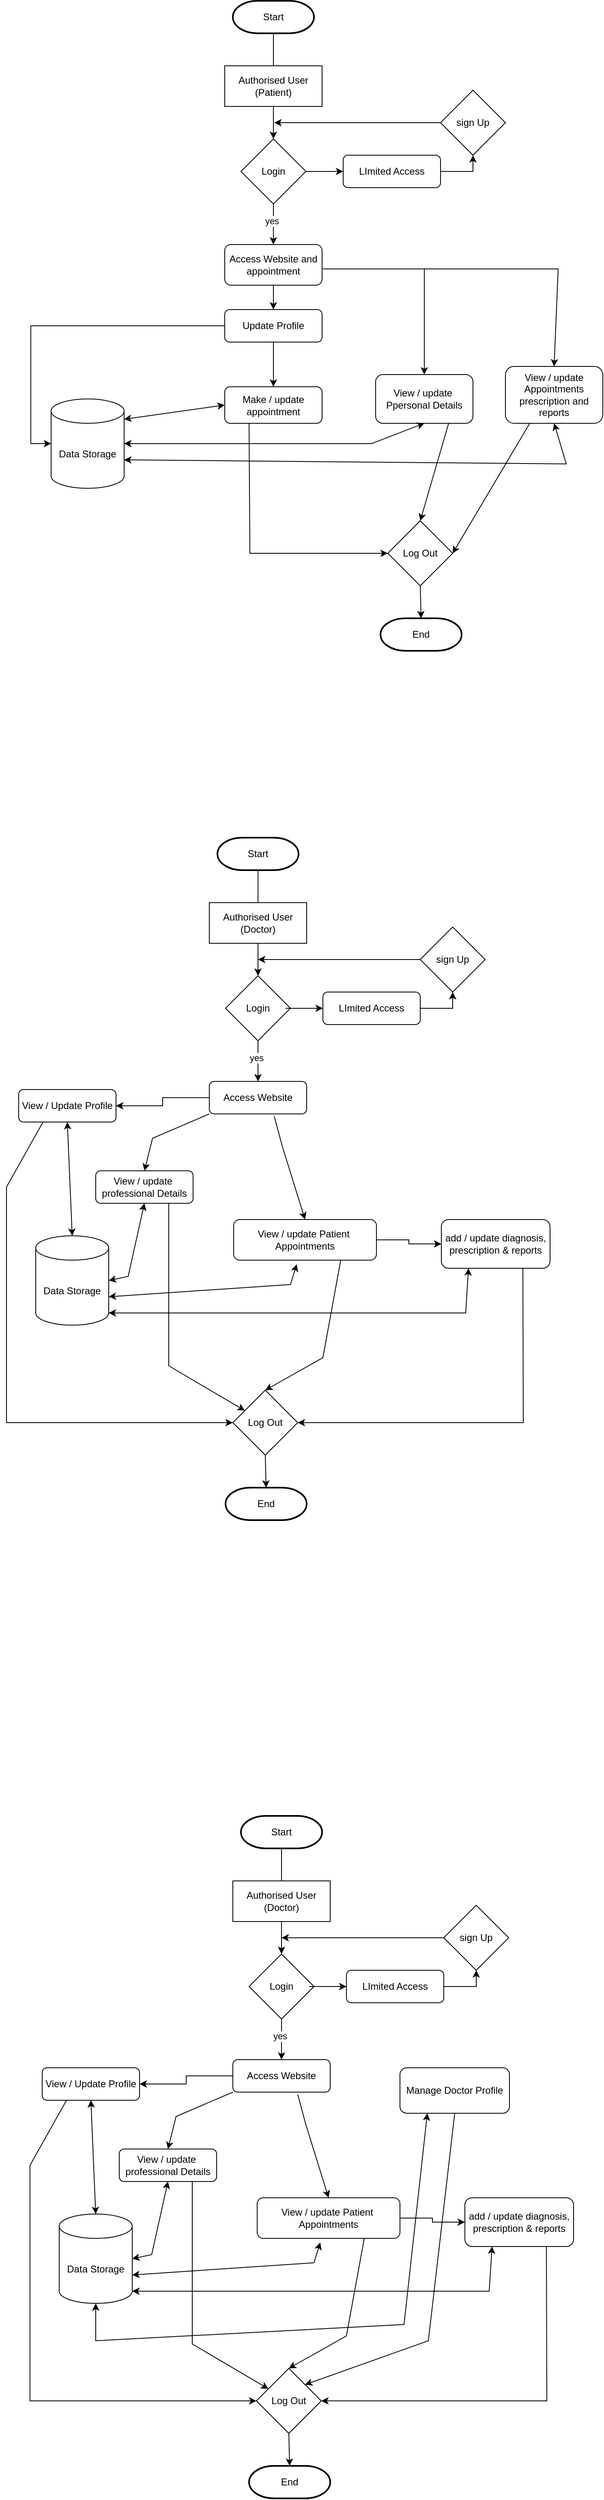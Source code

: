 <mxfile version="23.1.5" type="github">
  <diagram id="C5RBs43oDa-KdzZeNtuy" name="Page-1">
    <mxGraphModel dx="1404" dy="2026" grid="1" gridSize="10" guides="1" tooltips="1" connect="1" arrows="1" fold="1" page="1" pageScale="1" pageWidth="827" pageHeight="1169" math="0" shadow="0">
      <root>
        <mxCell id="WIyWlLk6GJQsqaUBKTNV-0" />
        <mxCell id="WIyWlLk6GJQsqaUBKTNV-1" parent="WIyWlLk6GJQsqaUBKTNV-0" />
        <mxCell id="ApN2YI6DK6Mzw7adcPMo-0" value="Start" style="strokeWidth=2;html=1;shape=mxgraph.flowchart.terminator;whiteSpace=wrap;" vertex="1" parent="WIyWlLk6GJQsqaUBKTNV-1">
          <mxGeometry x="329" y="-900" width="100" height="40" as="geometry" />
        </mxCell>
        <mxCell id="ApN2YI6DK6Mzw7adcPMo-1" value="" style="endArrow=classic;html=1;rounded=0;exitX=0.5;exitY=1;exitDx=0;exitDy=0;exitPerimeter=0;" edge="1" parent="WIyWlLk6GJQsqaUBKTNV-1" source="ApN2YI6DK6Mzw7adcPMo-0">
          <mxGeometry width="50" height="50" relative="1" as="geometry">
            <mxPoint x="395" y="-640" as="sourcePoint" />
            <mxPoint x="379" y="-800" as="targetPoint" />
          </mxGeometry>
        </mxCell>
        <mxCell id="ApN2YI6DK6Mzw7adcPMo-2" value="Authorised User&lt;br&gt;(Patient)" style="rounded=0;whiteSpace=wrap;html=1;" vertex="1" parent="WIyWlLk6GJQsqaUBKTNV-1">
          <mxGeometry x="319" y="-820" width="120" height="50" as="geometry" />
        </mxCell>
        <mxCell id="ApN2YI6DK6Mzw7adcPMo-9" value="" style="edgeStyle=orthogonalEdgeStyle;rounded=0;orthogonalLoop=1;jettySize=auto;html=1;" edge="1" parent="WIyWlLk6GJQsqaUBKTNV-1" source="ApN2YI6DK6Mzw7adcPMo-3">
          <mxGeometry relative="1" as="geometry">
            <mxPoint x="379" y="-600" as="targetPoint" />
          </mxGeometry>
        </mxCell>
        <mxCell id="ApN2YI6DK6Mzw7adcPMo-31" value="yes" style="edgeLabel;html=1;align=center;verticalAlign=middle;resizable=0;points=[];" vertex="1" connectable="0" parent="ApN2YI6DK6Mzw7adcPMo-9">
          <mxGeometry x="-0.168" y="-2" relative="1" as="geometry">
            <mxPoint as="offset" />
          </mxGeometry>
        </mxCell>
        <mxCell id="ApN2YI6DK6Mzw7adcPMo-3" value="Login" style="rhombus;whiteSpace=wrap;html=1;" vertex="1" parent="WIyWlLk6GJQsqaUBKTNV-1">
          <mxGeometry x="339" y="-730" width="80" height="80" as="geometry" />
        </mxCell>
        <mxCell id="ApN2YI6DK6Mzw7adcPMo-4" value="" style="endArrow=classic;html=1;rounded=0;exitX=0.5;exitY=1;exitDx=0;exitDy=0;entryX=0.5;entryY=0;entryDx=0;entryDy=0;" edge="1" parent="WIyWlLk6GJQsqaUBKTNV-1" source="ApN2YI6DK6Mzw7adcPMo-2" target="ApN2YI6DK6Mzw7adcPMo-3">
          <mxGeometry width="50" height="50" relative="1" as="geometry">
            <mxPoint x="395" y="-640" as="sourcePoint" />
            <mxPoint x="445" y="-690" as="targetPoint" />
          </mxGeometry>
        </mxCell>
        <mxCell id="ApN2YI6DK6Mzw7adcPMo-12" value="" style="edgeStyle=orthogonalEdgeStyle;rounded=0;orthogonalLoop=1;jettySize=auto;html=1;" edge="1" parent="WIyWlLk6GJQsqaUBKTNV-1" source="ApN2YI6DK6Mzw7adcPMo-10" target="ApN2YI6DK6Mzw7adcPMo-11">
          <mxGeometry relative="1" as="geometry" />
        </mxCell>
        <mxCell id="ApN2YI6DK6Mzw7adcPMo-10" value="Access Website and appointment" style="rounded=1;whiteSpace=wrap;html=1;" vertex="1" parent="WIyWlLk6GJQsqaUBKTNV-1">
          <mxGeometry x="319" y="-600" width="120" height="50" as="geometry" />
        </mxCell>
        <mxCell id="ApN2YI6DK6Mzw7adcPMo-14" value="" style="edgeStyle=orthogonalEdgeStyle;rounded=0;orthogonalLoop=1;jettySize=auto;html=1;" edge="1" parent="WIyWlLk6GJQsqaUBKTNV-1" source="ApN2YI6DK6Mzw7adcPMo-11" target="ApN2YI6DK6Mzw7adcPMo-13">
          <mxGeometry relative="1" as="geometry" />
        </mxCell>
        <mxCell id="ApN2YI6DK6Mzw7adcPMo-19" value="" style="edgeStyle=orthogonalEdgeStyle;rounded=0;orthogonalLoop=1;jettySize=auto;html=1;" edge="1" parent="WIyWlLk6GJQsqaUBKTNV-1" source="ApN2YI6DK6Mzw7adcPMo-11" target="ApN2YI6DK6Mzw7adcPMo-17">
          <mxGeometry relative="1" as="geometry">
            <mxPoint x="15" y="-500" as="targetPoint" />
            <Array as="points">
              <mxPoint x="80" y="-500" />
            </Array>
          </mxGeometry>
        </mxCell>
        <mxCell id="ApN2YI6DK6Mzw7adcPMo-11" value="Update Profile" style="whiteSpace=wrap;html=1;rounded=1;" vertex="1" parent="WIyWlLk6GJQsqaUBKTNV-1">
          <mxGeometry x="319" y="-520" width="120" height="40" as="geometry" />
        </mxCell>
        <mxCell id="ApN2YI6DK6Mzw7adcPMo-13" value="Make / update appointment" style="whiteSpace=wrap;html=1;rounded=1;" vertex="1" parent="WIyWlLk6GJQsqaUBKTNV-1">
          <mxGeometry x="319" y="-425" width="120" height="45" as="geometry" />
        </mxCell>
        <mxCell id="ApN2YI6DK6Mzw7adcPMo-17" value="Data Storage" style="shape=cylinder3;whiteSpace=wrap;html=1;boundedLbl=1;backgroundOutline=1;size=15;" vertex="1" parent="WIyWlLk6GJQsqaUBKTNV-1">
          <mxGeometry x="105" y="-410" width="90" height="110" as="geometry" />
        </mxCell>
        <mxCell id="ApN2YI6DK6Mzw7adcPMo-24" value="" style="endArrow=classic;html=1;rounded=0;entryX=0.5;entryY=0;entryDx=0;entryDy=0;" edge="1" parent="WIyWlLk6GJQsqaUBKTNV-1" target="ApN2YI6DK6Mzw7adcPMo-25">
          <mxGeometry width="50" height="50" relative="1" as="geometry">
            <mxPoint x="440" y="-570" as="sourcePoint" />
            <mxPoint x="565" y="-430" as="targetPoint" />
            <Array as="points">
              <mxPoint x="565" y="-570" />
            </Array>
          </mxGeometry>
        </mxCell>
        <mxCell id="ApN2YI6DK6Mzw7adcPMo-25" value="View / update&amp;nbsp; Ppersonal Details" style="whiteSpace=wrap;html=1;rounded=1;" vertex="1" parent="WIyWlLk6GJQsqaUBKTNV-1">
          <mxGeometry x="505" y="-440" width="120" height="60" as="geometry" />
        </mxCell>
        <mxCell id="ApN2YI6DK6Mzw7adcPMo-28" value="" style="endArrow=classic;html=1;rounded=0;entryX=0.5;entryY=0;entryDx=0;entryDy=0;" edge="1" parent="WIyWlLk6GJQsqaUBKTNV-1" target="ApN2YI6DK6Mzw7adcPMo-30">
          <mxGeometry width="50" height="50" relative="1" as="geometry">
            <mxPoint x="565" y="-570" as="sourcePoint" />
            <mxPoint x="725" y="-420" as="targetPoint" />
            <Array as="points">
              <mxPoint x="730" y="-570" />
            </Array>
          </mxGeometry>
        </mxCell>
        <mxCell id="ApN2YI6DK6Mzw7adcPMo-30" value="View / update Appointments&lt;br&gt;prescription and reports" style="whiteSpace=wrap;html=1;rounded=1;" vertex="1" parent="WIyWlLk6GJQsqaUBKTNV-1">
          <mxGeometry x="665" y="-450" width="120" height="70" as="geometry" />
        </mxCell>
        <mxCell id="ApN2YI6DK6Mzw7adcPMo-34" value="sign Up" style="rhombus;whiteSpace=wrap;html=1;" vertex="1" parent="WIyWlLk6GJQsqaUBKTNV-1">
          <mxGeometry x="585" y="-790" width="80" height="80" as="geometry" />
        </mxCell>
        <mxCell id="ApN2YI6DK6Mzw7adcPMo-61" value="Start" style="strokeWidth=2;html=1;shape=mxgraph.flowchart.terminator;whiteSpace=wrap;" vertex="1" parent="WIyWlLk6GJQsqaUBKTNV-1">
          <mxGeometry x="310" y="130" width="100" height="40" as="geometry" />
        </mxCell>
        <mxCell id="ApN2YI6DK6Mzw7adcPMo-62" value="" style="endArrow=classic;html=1;rounded=0;exitX=0.5;exitY=1;exitDx=0;exitDy=0;exitPerimeter=0;" edge="1" parent="WIyWlLk6GJQsqaUBKTNV-1" source="ApN2YI6DK6Mzw7adcPMo-61">
          <mxGeometry width="50" height="50" relative="1" as="geometry">
            <mxPoint x="376" y="390" as="sourcePoint" />
            <mxPoint x="360" y="230" as="targetPoint" />
          </mxGeometry>
        </mxCell>
        <mxCell id="ApN2YI6DK6Mzw7adcPMo-63" value="Authorised User&lt;br&gt;(Doctor)" style="rounded=0;whiteSpace=wrap;html=1;" vertex="1" parent="WIyWlLk6GJQsqaUBKTNV-1">
          <mxGeometry x="300" y="210" width="120" height="50" as="geometry" />
        </mxCell>
        <mxCell id="ApN2YI6DK6Mzw7adcPMo-64" value="" style="edgeStyle=orthogonalEdgeStyle;rounded=0;orthogonalLoop=1;jettySize=auto;html=1;" edge="1" parent="WIyWlLk6GJQsqaUBKTNV-1" source="ApN2YI6DK6Mzw7adcPMo-67">
          <mxGeometry relative="1" as="geometry">
            <mxPoint x="360" y="430" as="targetPoint" />
          </mxGeometry>
        </mxCell>
        <mxCell id="ApN2YI6DK6Mzw7adcPMo-65" value="yes" style="edgeLabel;html=1;align=center;verticalAlign=middle;resizable=0;points=[];" vertex="1" connectable="0" parent="ApN2YI6DK6Mzw7adcPMo-64">
          <mxGeometry x="-0.168" y="-2" relative="1" as="geometry">
            <mxPoint as="offset" />
          </mxGeometry>
        </mxCell>
        <mxCell id="ApN2YI6DK6Mzw7adcPMo-67" value="Login" style="rhombus;whiteSpace=wrap;html=1;" vertex="1" parent="WIyWlLk6GJQsqaUBKTNV-1">
          <mxGeometry x="320" y="300" width="80" height="80" as="geometry" />
        </mxCell>
        <mxCell id="ApN2YI6DK6Mzw7adcPMo-68" value="" style="endArrow=classic;html=1;rounded=0;exitX=0.5;exitY=1;exitDx=0;exitDy=0;entryX=0.5;entryY=0;entryDx=0;entryDy=0;" edge="1" parent="WIyWlLk6GJQsqaUBKTNV-1" source="ApN2YI6DK6Mzw7adcPMo-63" target="ApN2YI6DK6Mzw7adcPMo-67">
          <mxGeometry width="50" height="50" relative="1" as="geometry">
            <mxPoint x="376" y="390" as="sourcePoint" />
            <mxPoint x="426" y="340" as="targetPoint" />
          </mxGeometry>
        </mxCell>
        <mxCell id="ApN2YI6DK6Mzw7adcPMo-71" value="" style="edgeStyle=orthogonalEdgeStyle;rounded=0;orthogonalLoop=1;jettySize=auto;html=1;" edge="1" parent="WIyWlLk6GJQsqaUBKTNV-1" source="ApN2YI6DK6Mzw7adcPMo-72" target="ApN2YI6DK6Mzw7adcPMo-75">
          <mxGeometry relative="1" as="geometry" />
        </mxCell>
        <mxCell id="ApN2YI6DK6Mzw7adcPMo-72" value="Access Website" style="rounded=1;whiteSpace=wrap;html=1;" vertex="1" parent="WIyWlLk6GJQsqaUBKTNV-1">
          <mxGeometry x="300" y="430" width="120" height="40" as="geometry" />
        </mxCell>
        <mxCell id="ApN2YI6DK6Mzw7adcPMo-75" value="View / Update Profile" style="whiteSpace=wrap;html=1;rounded=1;" vertex="1" parent="WIyWlLk6GJQsqaUBKTNV-1">
          <mxGeometry x="65" y="440" width="120" height="40" as="geometry" />
        </mxCell>
        <mxCell id="ApN2YI6DK6Mzw7adcPMo-78" value="Data Storage" style="shape=cylinder3;whiteSpace=wrap;html=1;boundedLbl=1;backgroundOutline=1;size=15;" vertex="1" parent="WIyWlLk6GJQsqaUBKTNV-1">
          <mxGeometry x="86" y="620" width="90" height="110" as="geometry" />
        </mxCell>
        <mxCell id="ApN2YI6DK6Mzw7adcPMo-80" value="" style="endArrow=classic;html=1;rounded=0;entryX=0.5;entryY=0;entryDx=0;entryDy=0;exitX=0;exitY=1;exitDx=0;exitDy=0;" edge="1" parent="WIyWlLk6GJQsqaUBKTNV-1" source="ApN2YI6DK6Mzw7adcPMo-72" target="ApN2YI6DK6Mzw7adcPMo-81">
          <mxGeometry width="50" height="50" relative="1" as="geometry">
            <mxPoint x="426" y="530" as="sourcePoint" />
            <mxPoint x="546" y="600" as="targetPoint" />
            <Array as="points">
              <mxPoint x="230" y="500" />
            </Array>
          </mxGeometry>
        </mxCell>
        <mxCell id="ApN2YI6DK6Mzw7adcPMo-81" value="View / update&amp;nbsp; professional Details" style="whiteSpace=wrap;html=1;rounded=1;" vertex="1" parent="WIyWlLk6GJQsqaUBKTNV-1">
          <mxGeometry x="160" y="540" width="120" height="40" as="geometry" />
        </mxCell>
        <mxCell id="ApN2YI6DK6Mzw7adcPMo-82" value="" style="endArrow=classic;html=1;rounded=0;exitX=0.667;exitY=1.075;exitDx=0;exitDy=0;entryX=0.5;entryY=0;entryDx=0;entryDy=0;exitPerimeter=0;" edge="1" parent="WIyWlLk6GJQsqaUBKTNV-1" source="ApN2YI6DK6Mzw7adcPMo-72" target="ApN2YI6DK6Mzw7adcPMo-84">
          <mxGeometry width="50" height="50" relative="1" as="geometry">
            <mxPoint x="546" y="450" as="sourcePoint" />
            <mxPoint x="560" y="600" as="targetPoint" />
            <Array as="points">
              <mxPoint x="390" y="510" />
            </Array>
          </mxGeometry>
        </mxCell>
        <mxCell id="ApN2YI6DK6Mzw7adcPMo-88" value="" style="edgeStyle=orthogonalEdgeStyle;rounded=0;orthogonalLoop=1;jettySize=auto;html=1;" edge="1" parent="WIyWlLk6GJQsqaUBKTNV-1" source="ApN2YI6DK6Mzw7adcPMo-84" target="ApN2YI6DK6Mzw7adcPMo-87">
          <mxGeometry relative="1" as="geometry" />
        </mxCell>
        <mxCell id="ApN2YI6DK6Mzw7adcPMo-84" value="View / update Patient&amp;nbsp; Appointments" style="whiteSpace=wrap;html=1;rounded=1;" vertex="1" parent="WIyWlLk6GJQsqaUBKTNV-1">
          <mxGeometry x="330" y="600" width="176" height="50" as="geometry" />
        </mxCell>
        <mxCell id="ApN2YI6DK6Mzw7adcPMo-87" value="add / update diagnosis, prescription &amp;amp; reports" style="whiteSpace=wrap;html=1;rounded=1;" vertex="1" parent="WIyWlLk6GJQsqaUBKTNV-1">
          <mxGeometry x="586" y="600" width="134" height="60" as="geometry" />
        </mxCell>
        <mxCell id="ApN2YI6DK6Mzw7adcPMo-91" value="LImited Access" style="rounded=1;whiteSpace=wrap;html=1;" vertex="1" parent="WIyWlLk6GJQsqaUBKTNV-1">
          <mxGeometry x="465" y="-710" width="120" height="40" as="geometry" />
        </mxCell>
        <mxCell id="ApN2YI6DK6Mzw7adcPMo-92" value="" style="endArrow=classic;html=1;rounded=0;entryX=0;entryY=0.5;entryDx=0;entryDy=0;exitX=1;exitY=0.5;exitDx=0;exitDy=0;" edge="1" parent="WIyWlLk6GJQsqaUBKTNV-1" source="ApN2YI6DK6Mzw7adcPMo-3" target="ApN2YI6DK6Mzw7adcPMo-91">
          <mxGeometry width="50" height="50" relative="1" as="geometry">
            <mxPoint x="350" y="-580" as="sourcePoint" />
            <mxPoint x="400" y="-630" as="targetPoint" />
          </mxGeometry>
        </mxCell>
        <mxCell id="ApN2YI6DK6Mzw7adcPMo-93" value="" style="endArrow=classic;html=1;rounded=0;entryX=0.5;entryY=1;entryDx=0;entryDy=0;exitX=1;exitY=0.5;exitDx=0;exitDy=0;" edge="1" parent="WIyWlLk6GJQsqaUBKTNV-1" source="ApN2YI6DK6Mzw7adcPMo-91" target="ApN2YI6DK6Mzw7adcPMo-34">
          <mxGeometry width="50" height="50" relative="1" as="geometry">
            <mxPoint x="350" y="-580" as="sourcePoint" />
            <mxPoint x="400" y="-630" as="targetPoint" />
            <Array as="points">
              <mxPoint x="625" y="-690" />
            </Array>
          </mxGeometry>
        </mxCell>
        <mxCell id="ApN2YI6DK6Mzw7adcPMo-94" value="" style="endArrow=classic;html=1;rounded=0;exitX=0;exitY=0.5;exitDx=0;exitDy=0;" edge="1" parent="WIyWlLk6GJQsqaUBKTNV-1" source="ApN2YI6DK6Mzw7adcPMo-34">
          <mxGeometry width="50" height="50" relative="1" as="geometry">
            <mxPoint x="350" y="-580" as="sourcePoint" />
            <mxPoint x="380" y="-750" as="targetPoint" />
            <Array as="points">
              <mxPoint x="490" y="-750" />
            </Array>
          </mxGeometry>
        </mxCell>
        <mxCell id="ApN2YI6DK6Mzw7adcPMo-95" value="sign Up" style="rhombus;whiteSpace=wrap;html=1;" vertex="1" parent="WIyWlLk6GJQsqaUBKTNV-1">
          <mxGeometry x="560" y="240" width="80" height="80" as="geometry" />
        </mxCell>
        <mxCell id="ApN2YI6DK6Mzw7adcPMo-96" value="LImited Access" style="rounded=1;whiteSpace=wrap;html=1;" vertex="1" parent="WIyWlLk6GJQsqaUBKTNV-1">
          <mxGeometry x="440" y="320" width="120" height="40" as="geometry" />
        </mxCell>
        <mxCell id="ApN2YI6DK6Mzw7adcPMo-97" value="" style="endArrow=classic;html=1;rounded=0;entryX=0.5;entryY=1;entryDx=0;entryDy=0;exitX=1;exitY=0.5;exitDx=0;exitDy=0;" edge="1" source="ApN2YI6DK6Mzw7adcPMo-96" target="ApN2YI6DK6Mzw7adcPMo-95" parent="WIyWlLk6GJQsqaUBKTNV-1">
          <mxGeometry width="50" height="50" relative="1" as="geometry">
            <mxPoint x="325" y="450" as="sourcePoint" />
            <mxPoint x="375" y="400" as="targetPoint" />
            <Array as="points">
              <mxPoint x="600" y="340" />
            </Array>
          </mxGeometry>
        </mxCell>
        <mxCell id="ApN2YI6DK6Mzw7adcPMo-98" value="" style="endArrow=classic;html=1;rounded=0;exitX=0;exitY=0.5;exitDx=0;exitDy=0;" edge="1" parent="WIyWlLk6GJQsqaUBKTNV-1">
          <mxGeometry width="50" height="50" relative="1" as="geometry">
            <mxPoint x="560" y="280" as="sourcePoint" />
            <mxPoint x="360" y="280" as="targetPoint" />
            <Array as="points">
              <mxPoint x="465" y="280" />
            </Array>
          </mxGeometry>
        </mxCell>
        <mxCell id="ApN2YI6DK6Mzw7adcPMo-99" value="" style="endArrow=classic;html=1;rounded=0;entryX=0;entryY=0.5;entryDx=0;entryDy=0;exitX=1;exitY=0.5;exitDx=0;exitDy=0;" edge="1" parent="WIyWlLk6GJQsqaUBKTNV-1">
          <mxGeometry width="50" height="50" relative="1" as="geometry">
            <mxPoint x="394" y="340" as="sourcePoint" />
            <mxPoint x="440" y="340" as="targetPoint" />
          </mxGeometry>
        </mxCell>
        <mxCell id="ApN2YI6DK6Mzw7adcPMo-129" value="" style="endArrow=classic;startArrow=classic;html=1;rounded=0;exitX=1;exitY=0.5;exitDx=0;exitDy=0;exitPerimeter=0;entryX=0.5;entryY=1;entryDx=0;entryDy=0;" edge="1" parent="WIyWlLk6GJQsqaUBKTNV-1" source="ApN2YI6DK6Mzw7adcPMo-17" target="ApN2YI6DK6Mzw7adcPMo-25">
          <mxGeometry width="50" height="50" relative="1" as="geometry">
            <mxPoint x="370" y="-360" as="sourcePoint" />
            <mxPoint x="650" y="-355" as="targetPoint" />
            <Array as="points">
              <mxPoint x="500" y="-355" />
            </Array>
          </mxGeometry>
        </mxCell>
        <mxCell id="ApN2YI6DK6Mzw7adcPMo-130" value="Log Out" style="rhombus;whiteSpace=wrap;html=1;" vertex="1" parent="WIyWlLk6GJQsqaUBKTNV-1">
          <mxGeometry x="520" y="-260" width="80" height="80" as="geometry" />
        </mxCell>
        <mxCell id="ApN2YI6DK6Mzw7adcPMo-131" value="" style="endArrow=classic;startArrow=classic;html=1;rounded=0;entryX=0;entryY=0.5;entryDx=0;entryDy=0;" edge="1" parent="WIyWlLk6GJQsqaUBKTNV-1" target="ApN2YI6DK6Mzw7adcPMo-13">
          <mxGeometry width="50" height="50" relative="1" as="geometry">
            <mxPoint x="195" y="-385" as="sourcePoint" />
            <mxPoint x="245" y="-435" as="targetPoint" />
          </mxGeometry>
        </mxCell>
        <mxCell id="ApN2YI6DK6Mzw7adcPMo-132" value="" style="endArrow=classic;startArrow=classic;html=1;rounded=0;exitX=1;exitY=0;exitDx=0;exitDy=75;exitPerimeter=0;entryX=0.5;entryY=1;entryDx=0;entryDy=0;" edge="1" parent="WIyWlLk6GJQsqaUBKTNV-1" source="ApN2YI6DK6Mzw7adcPMo-17" target="ApN2YI6DK6Mzw7adcPMo-30">
          <mxGeometry width="50" height="50" relative="1" as="geometry">
            <mxPoint x="370" y="-220" as="sourcePoint" />
            <mxPoint x="780" y="-330" as="targetPoint" />
            <Array as="points">
              <mxPoint x="740" y="-330" />
            </Array>
          </mxGeometry>
        </mxCell>
        <mxCell id="ApN2YI6DK6Mzw7adcPMo-133" value="" style="endArrow=classic;html=1;rounded=0;entryX=0;entryY=0.5;entryDx=0;entryDy=0;exitX=0.25;exitY=1;exitDx=0;exitDy=0;" edge="1" parent="WIyWlLk6GJQsqaUBKTNV-1" source="ApN2YI6DK6Mzw7adcPMo-13" target="ApN2YI6DK6Mzw7adcPMo-130">
          <mxGeometry width="50" height="50" relative="1" as="geometry">
            <mxPoint x="370" y="-220" as="sourcePoint" />
            <mxPoint x="510" y="-240" as="targetPoint" />
            <Array as="points">
              <mxPoint x="350" y="-220" />
            </Array>
          </mxGeometry>
        </mxCell>
        <mxCell id="ApN2YI6DK6Mzw7adcPMo-134" value="" style="endArrow=classic;html=1;rounded=0;entryX=0.5;entryY=0;entryDx=0;entryDy=0;exitX=0.75;exitY=1;exitDx=0;exitDy=0;" edge="1" parent="WIyWlLk6GJQsqaUBKTNV-1" source="ApN2YI6DK6Mzw7adcPMo-25" target="ApN2YI6DK6Mzw7adcPMo-130">
          <mxGeometry width="50" height="50" relative="1" as="geometry">
            <mxPoint x="370" y="-220" as="sourcePoint" />
            <mxPoint x="420" y="-270" as="targetPoint" />
          </mxGeometry>
        </mxCell>
        <mxCell id="ApN2YI6DK6Mzw7adcPMo-135" value="" style="endArrow=classic;html=1;rounded=0;entryX=1;entryY=0.5;entryDx=0;entryDy=0;exitX=0.25;exitY=1;exitDx=0;exitDy=0;" edge="1" parent="WIyWlLk6GJQsqaUBKTNV-1" source="ApN2YI6DK6Mzw7adcPMo-30" target="ApN2YI6DK6Mzw7adcPMo-130">
          <mxGeometry width="50" height="50" relative="1" as="geometry">
            <mxPoint x="380" y="-220" as="sourcePoint" />
            <mxPoint x="430" y="-270" as="targetPoint" />
          </mxGeometry>
        </mxCell>
        <mxCell id="ApN2YI6DK6Mzw7adcPMo-136" value="End" style="strokeWidth=2;html=1;shape=mxgraph.flowchart.terminator;whiteSpace=wrap;" vertex="1" parent="WIyWlLk6GJQsqaUBKTNV-1">
          <mxGeometry x="511" y="-140" width="100" height="40" as="geometry" />
        </mxCell>
        <mxCell id="ApN2YI6DK6Mzw7adcPMo-137" value="" style="endArrow=classic;html=1;rounded=0;entryX=0.5;entryY=0;entryDx=0;entryDy=0;entryPerimeter=0;exitX=0.5;exitY=1;exitDx=0;exitDy=0;" edge="1" parent="WIyWlLk6GJQsqaUBKTNV-1" source="ApN2YI6DK6Mzw7adcPMo-130" target="ApN2YI6DK6Mzw7adcPMo-136">
          <mxGeometry width="50" height="50" relative="1" as="geometry">
            <mxPoint x="380" y="-290" as="sourcePoint" />
            <mxPoint x="430" y="-340" as="targetPoint" />
          </mxGeometry>
        </mxCell>
        <mxCell id="ApN2YI6DK6Mzw7adcPMo-138" value="Log Out" style="rhombus;whiteSpace=wrap;html=1;" vertex="1" parent="WIyWlLk6GJQsqaUBKTNV-1">
          <mxGeometry x="329" y="810" width="80" height="80" as="geometry" />
        </mxCell>
        <mxCell id="ApN2YI6DK6Mzw7adcPMo-139" value="End" style="strokeWidth=2;html=1;shape=mxgraph.flowchart.terminator;whiteSpace=wrap;" vertex="1" parent="WIyWlLk6GJQsqaUBKTNV-1">
          <mxGeometry x="320" y="930" width="100" height="40" as="geometry" />
        </mxCell>
        <mxCell id="ApN2YI6DK6Mzw7adcPMo-140" value="" style="endArrow=classic;html=1;rounded=0;entryX=0.5;entryY=0;entryDx=0;entryDy=0;entryPerimeter=0;exitX=0.5;exitY=1;exitDx=0;exitDy=0;" edge="1" source="ApN2YI6DK6Mzw7adcPMo-138" target="ApN2YI6DK6Mzw7adcPMo-139" parent="WIyWlLk6GJQsqaUBKTNV-1">
          <mxGeometry width="50" height="50" relative="1" as="geometry">
            <mxPoint x="189" y="780" as="sourcePoint" />
            <mxPoint x="239" y="730" as="targetPoint" />
          </mxGeometry>
        </mxCell>
        <mxCell id="ApN2YI6DK6Mzw7adcPMo-141" value="" style="endArrow=classic;startArrow=classic;html=1;rounded=0;exitX=1;exitY=0.5;exitDx=0;exitDy=0;exitPerimeter=0;entryX=0.5;entryY=1;entryDx=0;entryDy=0;" edge="1" parent="WIyWlLk6GJQsqaUBKTNV-1" source="ApN2YI6DK6Mzw7adcPMo-78" target="ApN2YI6DK6Mzw7adcPMo-81">
          <mxGeometry width="50" height="50" relative="1" as="geometry">
            <mxPoint x="370" y="540" as="sourcePoint" />
            <mxPoint x="190" y="590" as="targetPoint" />
            <Array as="points">
              <mxPoint x="200" y="670" />
            </Array>
          </mxGeometry>
        </mxCell>
        <mxCell id="ApN2YI6DK6Mzw7adcPMo-142" value="" style="endArrow=classic;startArrow=classic;html=1;rounded=0;exitX=1;exitY=0;exitDx=0;exitDy=75;exitPerimeter=0;entryX=0.442;entryY=1.1;entryDx=0;entryDy=0;entryPerimeter=0;" edge="1" parent="WIyWlLk6GJQsqaUBKTNV-1" source="ApN2YI6DK6Mzw7adcPMo-78" target="ApN2YI6DK6Mzw7adcPMo-84">
          <mxGeometry width="50" height="50" relative="1" as="geometry">
            <mxPoint x="370" y="750" as="sourcePoint" />
            <mxPoint x="530" y="690" as="targetPoint" />
            <Array as="points">
              <mxPoint x="400" y="680" />
            </Array>
          </mxGeometry>
        </mxCell>
        <mxCell id="ApN2YI6DK6Mzw7adcPMo-143" value="" style="endArrow=classic;startArrow=classic;html=1;rounded=0;exitX=1;exitY=1;exitDx=0;exitDy=-15;exitPerimeter=0;entryX=0.25;entryY=1;entryDx=0;entryDy=0;" edge="1" parent="WIyWlLk6GJQsqaUBKTNV-1" source="ApN2YI6DK6Mzw7adcPMo-78" target="ApN2YI6DK6Mzw7adcPMo-87">
          <mxGeometry width="50" height="50" relative="1" as="geometry">
            <mxPoint x="370" y="750" as="sourcePoint" />
            <mxPoint x="730" y="720" as="targetPoint" />
            <Array as="points">
              <mxPoint x="616" y="715" />
            </Array>
          </mxGeometry>
        </mxCell>
        <mxCell id="ApN2YI6DK6Mzw7adcPMo-144" value="" style="endArrow=classic;startArrow=classic;html=1;rounded=0;entryX=0.5;entryY=1;entryDx=0;entryDy=0;exitX=0.5;exitY=0;exitDx=0;exitDy=0;exitPerimeter=0;" edge="1" parent="WIyWlLk6GJQsqaUBKTNV-1" source="ApN2YI6DK6Mzw7adcPMo-78" target="ApN2YI6DK6Mzw7adcPMo-75">
          <mxGeometry width="50" height="50" relative="1" as="geometry">
            <mxPoint x="250" y="710" as="sourcePoint" />
            <mxPoint x="300" y="660" as="targetPoint" />
          </mxGeometry>
        </mxCell>
        <mxCell id="ApN2YI6DK6Mzw7adcPMo-145" value="" style="endArrow=classic;html=1;rounded=0;exitX=0.25;exitY=1;exitDx=0;exitDy=0;entryX=0;entryY=0.5;entryDx=0;entryDy=0;" edge="1" parent="WIyWlLk6GJQsqaUBKTNV-1" source="ApN2YI6DK6Mzw7adcPMo-75" target="ApN2YI6DK6Mzw7adcPMo-138">
          <mxGeometry width="50" height="50" relative="1" as="geometry">
            <mxPoint x="250" y="700" as="sourcePoint" />
            <mxPoint x="300" y="650" as="targetPoint" />
            <Array as="points">
              <mxPoint x="50" y="560" />
              <mxPoint x="50" y="850" />
            </Array>
          </mxGeometry>
        </mxCell>
        <mxCell id="ApN2YI6DK6Mzw7adcPMo-146" value="" style="endArrow=classic;html=1;rounded=0;exitX=0.75;exitY=1;exitDx=0;exitDy=0;" edge="1" parent="WIyWlLk6GJQsqaUBKTNV-1" source="ApN2YI6DK6Mzw7adcPMo-81" target="ApN2YI6DK6Mzw7adcPMo-138">
          <mxGeometry width="50" height="50" relative="1" as="geometry">
            <mxPoint x="250" y="710" as="sourcePoint" />
            <mxPoint x="300" y="660" as="targetPoint" />
            <Array as="points">
              <mxPoint x="250" y="780" />
            </Array>
          </mxGeometry>
        </mxCell>
        <mxCell id="ApN2YI6DK6Mzw7adcPMo-147" value="" style="endArrow=classic;html=1;rounded=0;entryX=0.5;entryY=0;entryDx=0;entryDy=0;exitX=0.75;exitY=1;exitDx=0;exitDy=0;" edge="1" parent="WIyWlLk6GJQsqaUBKTNV-1" source="ApN2YI6DK6Mzw7adcPMo-84" target="ApN2YI6DK6Mzw7adcPMo-138">
          <mxGeometry width="50" height="50" relative="1" as="geometry">
            <mxPoint x="250" y="710" as="sourcePoint" />
            <mxPoint x="300" y="660" as="targetPoint" />
            <Array as="points">
              <mxPoint x="440" y="770" />
            </Array>
          </mxGeometry>
        </mxCell>
        <mxCell id="ApN2YI6DK6Mzw7adcPMo-148" value="" style="endArrow=classic;html=1;rounded=0;entryX=1;entryY=0.5;entryDx=0;entryDy=0;exitX=0.75;exitY=1;exitDx=0;exitDy=0;" edge="1" parent="WIyWlLk6GJQsqaUBKTNV-1" source="ApN2YI6DK6Mzw7adcPMo-87" target="ApN2YI6DK6Mzw7adcPMo-138">
          <mxGeometry width="50" height="50" relative="1" as="geometry">
            <mxPoint x="250" y="710" as="sourcePoint" />
            <mxPoint x="300" y="660" as="targetPoint" />
            <Array as="points">
              <mxPoint x="687" y="850" />
            </Array>
          </mxGeometry>
        </mxCell>
        <mxCell id="ApN2YI6DK6Mzw7adcPMo-149" value="Start" style="strokeWidth=2;html=1;shape=mxgraph.flowchart.terminator;whiteSpace=wrap;" vertex="1" parent="WIyWlLk6GJQsqaUBKTNV-1">
          <mxGeometry x="339" y="1334" width="100" height="40" as="geometry" />
        </mxCell>
        <mxCell id="ApN2YI6DK6Mzw7adcPMo-150" value="" style="endArrow=classic;html=1;rounded=0;exitX=0.5;exitY=1;exitDx=0;exitDy=0;exitPerimeter=0;" edge="1" source="ApN2YI6DK6Mzw7adcPMo-149" parent="WIyWlLk6GJQsqaUBKTNV-1">
          <mxGeometry width="50" height="50" relative="1" as="geometry">
            <mxPoint x="405" y="1594" as="sourcePoint" />
            <mxPoint x="389" y="1434" as="targetPoint" />
          </mxGeometry>
        </mxCell>
        <mxCell id="ApN2YI6DK6Mzw7adcPMo-151" value="Authorised User&lt;br&gt;(Doctor)" style="rounded=0;whiteSpace=wrap;html=1;" vertex="1" parent="WIyWlLk6GJQsqaUBKTNV-1">
          <mxGeometry x="329" y="1414" width="120" height="50" as="geometry" />
        </mxCell>
        <mxCell id="ApN2YI6DK6Mzw7adcPMo-152" value="" style="edgeStyle=orthogonalEdgeStyle;rounded=0;orthogonalLoop=1;jettySize=auto;html=1;" edge="1" source="ApN2YI6DK6Mzw7adcPMo-154" parent="WIyWlLk6GJQsqaUBKTNV-1">
          <mxGeometry relative="1" as="geometry">
            <mxPoint x="389" y="1634" as="targetPoint" />
          </mxGeometry>
        </mxCell>
        <mxCell id="ApN2YI6DK6Mzw7adcPMo-153" value="yes" style="edgeLabel;html=1;align=center;verticalAlign=middle;resizable=0;points=[];" vertex="1" connectable="0" parent="ApN2YI6DK6Mzw7adcPMo-152">
          <mxGeometry x="-0.168" y="-2" relative="1" as="geometry">
            <mxPoint as="offset" />
          </mxGeometry>
        </mxCell>
        <mxCell id="ApN2YI6DK6Mzw7adcPMo-154" value="Login" style="rhombus;whiteSpace=wrap;html=1;" vertex="1" parent="WIyWlLk6GJQsqaUBKTNV-1">
          <mxGeometry x="349" y="1504" width="80" height="80" as="geometry" />
        </mxCell>
        <mxCell id="ApN2YI6DK6Mzw7adcPMo-155" value="" style="endArrow=classic;html=1;rounded=0;exitX=0.5;exitY=1;exitDx=0;exitDy=0;entryX=0.5;entryY=0;entryDx=0;entryDy=0;" edge="1" source="ApN2YI6DK6Mzw7adcPMo-151" target="ApN2YI6DK6Mzw7adcPMo-154" parent="WIyWlLk6GJQsqaUBKTNV-1">
          <mxGeometry width="50" height="50" relative="1" as="geometry">
            <mxPoint x="405" y="1594" as="sourcePoint" />
            <mxPoint x="455" y="1544" as="targetPoint" />
          </mxGeometry>
        </mxCell>
        <mxCell id="ApN2YI6DK6Mzw7adcPMo-156" value="" style="edgeStyle=orthogonalEdgeStyle;rounded=0;orthogonalLoop=1;jettySize=auto;html=1;" edge="1" source="ApN2YI6DK6Mzw7adcPMo-157" target="ApN2YI6DK6Mzw7adcPMo-158" parent="WIyWlLk6GJQsqaUBKTNV-1">
          <mxGeometry relative="1" as="geometry" />
        </mxCell>
        <mxCell id="ApN2YI6DK6Mzw7adcPMo-157" value="Access Website" style="rounded=1;whiteSpace=wrap;html=1;" vertex="1" parent="WIyWlLk6GJQsqaUBKTNV-1">
          <mxGeometry x="329" y="1634" width="120" height="40" as="geometry" />
        </mxCell>
        <mxCell id="ApN2YI6DK6Mzw7adcPMo-158" value="View / Update Profile" style="whiteSpace=wrap;html=1;rounded=1;" vertex="1" parent="WIyWlLk6GJQsqaUBKTNV-1">
          <mxGeometry x="94" y="1644" width="120" height="40" as="geometry" />
        </mxCell>
        <mxCell id="ApN2YI6DK6Mzw7adcPMo-159" value="Data Storage" style="shape=cylinder3;whiteSpace=wrap;html=1;boundedLbl=1;backgroundOutline=1;size=15;" vertex="1" parent="WIyWlLk6GJQsqaUBKTNV-1">
          <mxGeometry x="115" y="1824" width="90" height="110" as="geometry" />
        </mxCell>
        <mxCell id="ApN2YI6DK6Mzw7adcPMo-160" value="" style="endArrow=classic;html=1;rounded=0;entryX=0.5;entryY=0;entryDx=0;entryDy=0;exitX=0;exitY=1;exitDx=0;exitDy=0;" edge="1" source="ApN2YI6DK6Mzw7adcPMo-157" target="ApN2YI6DK6Mzw7adcPMo-161" parent="WIyWlLk6GJQsqaUBKTNV-1">
          <mxGeometry width="50" height="50" relative="1" as="geometry">
            <mxPoint x="455" y="1734" as="sourcePoint" />
            <mxPoint x="575" y="1804" as="targetPoint" />
            <Array as="points">
              <mxPoint x="259" y="1704" />
            </Array>
          </mxGeometry>
        </mxCell>
        <mxCell id="ApN2YI6DK6Mzw7adcPMo-161" value="View / update&amp;nbsp; professional Details" style="whiteSpace=wrap;html=1;rounded=1;" vertex="1" parent="WIyWlLk6GJQsqaUBKTNV-1">
          <mxGeometry x="189" y="1744" width="120" height="40" as="geometry" />
        </mxCell>
        <mxCell id="ApN2YI6DK6Mzw7adcPMo-162" value="" style="endArrow=classic;html=1;rounded=0;exitX=0.667;exitY=1.075;exitDx=0;exitDy=0;entryX=0.5;entryY=0;entryDx=0;entryDy=0;exitPerimeter=0;" edge="1" source="ApN2YI6DK6Mzw7adcPMo-157" target="ApN2YI6DK6Mzw7adcPMo-164" parent="WIyWlLk6GJQsqaUBKTNV-1">
          <mxGeometry width="50" height="50" relative="1" as="geometry">
            <mxPoint x="575" y="1654" as="sourcePoint" />
            <mxPoint x="589" y="1804" as="targetPoint" />
            <Array as="points">
              <mxPoint x="419" y="1714" />
            </Array>
          </mxGeometry>
        </mxCell>
        <mxCell id="ApN2YI6DK6Mzw7adcPMo-163" value="" style="edgeStyle=orthogonalEdgeStyle;rounded=0;orthogonalLoop=1;jettySize=auto;html=1;" edge="1" source="ApN2YI6DK6Mzw7adcPMo-164" target="ApN2YI6DK6Mzw7adcPMo-165" parent="WIyWlLk6GJQsqaUBKTNV-1">
          <mxGeometry relative="1" as="geometry" />
        </mxCell>
        <mxCell id="ApN2YI6DK6Mzw7adcPMo-164" value="View / update Patient&amp;nbsp; Appointments" style="whiteSpace=wrap;html=1;rounded=1;" vertex="1" parent="WIyWlLk6GJQsqaUBKTNV-1">
          <mxGeometry x="359" y="1804" width="176" height="50" as="geometry" />
        </mxCell>
        <mxCell id="ApN2YI6DK6Mzw7adcPMo-165" value="add / update diagnosis, prescription &amp;amp; reports" style="whiteSpace=wrap;html=1;rounded=1;" vertex="1" parent="WIyWlLk6GJQsqaUBKTNV-1">
          <mxGeometry x="615" y="1804" width="134" height="60" as="geometry" />
        </mxCell>
        <mxCell id="ApN2YI6DK6Mzw7adcPMo-166" value="sign Up" style="rhombus;whiteSpace=wrap;html=1;" vertex="1" parent="WIyWlLk6GJQsqaUBKTNV-1">
          <mxGeometry x="589" y="1444" width="80" height="80" as="geometry" />
        </mxCell>
        <mxCell id="ApN2YI6DK6Mzw7adcPMo-167" value="LImited Access" style="rounded=1;whiteSpace=wrap;html=1;" vertex="1" parent="WIyWlLk6GJQsqaUBKTNV-1">
          <mxGeometry x="469" y="1524" width="120" height="40" as="geometry" />
        </mxCell>
        <mxCell id="ApN2YI6DK6Mzw7adcPMo-168" value="" style="endArrow=classic;html=1;rounded=0;entryX=0.5;entryY=1;entryDx=0;entryDy=0;exitX=1;exitY=0.5;exitDx=0;exitDy=0;" edge="1" source="ApN2YI6DK6Mzw7adcPMo-167" target="ApN2YI6DK6Mzw7adcPMo-166" parent="WIyWlLk6GJQsqaUBKTNV-1">
          <mxGeometry width="50" height="50" relative="1" as="geometry">
            <mxPoint x="354" y="1654" as="sourcePoint" />
            <mxPoint x="404" y="1604" as="targetPoint" />
            <Array as="points">
              <mxPoint x="629" y="1544" />
            </Array>
          </mxGeometry>
        </mxCell>
        <mxCell id="ApN2YI6DK6Mzw7adcPMo-169" value="" style="endArrow=classic;html=1;rounded=0;exitX=0;exitY=0.5;exitDx=0;exitDy=0;" edge="1" parent="WIyWlLk6GJQsqaUBKTNV-1">
          <mxGeometry width="50" height="50" relative="1" as="geometry">
            <mxPoint x="589" y="1484" as="sourcePoint" />
            <mxPoint x="389" y="1484" as="targetPoint" />
            <Array as="points">
              <mxPoint x="494" y="1484" />
            </Array>
          </mxGeometry>
        </mxCell>
        <mxCell id="ApN2YI6DK6Mzw7adcPMo-170" value="" style="endArrow=classic;html=1;rounded=0;entryX=0;entryY=0.5;entryDx=0;entryDy=0;exitX=1;exitY=0.5;exitDx=0;exitDy=0;" edge="1" parent="WIyWlLk6GJQsqaUBKTNV-1">
          <mxGeometry width="50" height="50" relative="1" as="geometry">
            <mxPoint x="423" y="1544" as="sourcePoint" />
            <mxPoint x="469" y="1544" as="targetPoint" />
          </mxGeometry>
        </mxCell>
        <mxCell id="ApN2YI6DK6Mzw7adcPMo-171" value="Log Out" style="rhombus;whiteSpace=wrap;html=1;" vertex="1" parent="WIyWlLk6GJQsqaUBKTNV-1">
          <mxGeometry x="358" y="2014" width="80" height="80" as="geometry" />
        </mxCell>
        <mxCell id="ApN2YI6DK6Mzw7adcPMo-172" value="End" style="strokeWidth=2;html=1;shape=mxgraph.flowchart.terminator;whiteSpace=wrap;" vertex="1" parent="WIyWlLk6GJQsqaUBKTNV-1">
          <mxGeometry x="349" y="2134" width="100" height="40" as="geometry" />
        </mxCell>
        <mxCell id="ApN2YI6DK6Mzw7adcPMo-173" value="" style="endArrow=classic;html=1;rounded=0;entryX=0.5;entryY=0;entryDx=0;entryDy=0;entryPerimeter=0;exitX=0.5;exitY=1;exitDx=0;exitDy=0;" edge="1" source="ApN2YI6DK6Mzw7adcPMo-171" target="ApN2YI6DK6Mzw7adcPMo-172" parent="WIyWlLk6GJQsqaUBKTNV-1">
          <mxGeometry width="50" height="50" relative="1" as="geometry">
            <mxPoint x="218" y="1984" as="sourcePoint" />
            <mxPoint x="268" y="1934" as="targetPoint" />
          </mxGeometry>
        </mxCell>
        <mxCell id="ApN2YI6DK6Mzw7adcPMo-174" value="" style="endArrow=classic;startArrow=classic;html=1;rounded=0;exitX=1;exitY=0.5;exitDx=0;exitDy=0;exitPerimeter=0;entryX=0.5;entryY=1;entryDx=0;entryDy=0;" edge="1" source="ApN2YI6DK6Mzw7adcPMo-159" target="ApN2YI6DK6Mzw7adcPMo-161" parent="WIyWlLk6GJQsqaUBKTNV-1">
          <mxGeometry width="50" height="50" relative="1" as="geometry">
            <mxPoint x="399" y="1744" as="sourcePoint" />
            <mxPoint x="219" y="1794" as="targetPoint" />
            <Array as="points">
              <mxPoint x="229" y="1874" />
            </Array>
          </mxGeometry>
        </mxCell>
        <mxCell id="ApN2YI6DK6Mzw7adcPMo-175" value="" style="endArrow=classic;startArrow=classic;html=1;rounded=0;exitX=1;exitY=0;exitDx=0;exitDy=75;exitPerimeter=0;entryX=0.442;entryY=1.1;entryDx=0;entryDy=0;entryPerimeter=0;" edge="1" source="ApN2YI6DK6Mzw7adcPMo-159" target="ApN2YI6DK6Mzw7adcPMo-164" parent="WIyWlLk6GJQsqaUBKTNV-1">
          <mxGeometry width="50" height="50" relative="1" as="geometry">
            <mxPoint x="399" y="1954" as="sourcePoint" />
            <mxPoint x="559" y="1894" as="targetPoint" />
            <Array as="points">
              <mxPoint x="429" y="1884" />
            </Array>
          </mxGeometry>
        </mxCell>
        <mxCell id="ApN2YI6DK6Mzw7adcPMo-176" value="" style="endArrow=classic;startArrow=classic;html=1;rounded=0;exitX=1;exitY=1;exitDx=0;exitDy=-15;exitPerimeter=0;entryX=0.25;entryY=1;entryDx=0;entryDy=0;" edge="1" source="ApN2YI6DK6Mzw7adcPMo-159" target="ApN2YI6DK6Mzw7adcPMo-165" parent="WIyWlLk6GJQsqaUBKTNV-1">
          <mxGeometry width="50" height="50" relative="1" as="geometry">
            <mxPoint x="399" y="1954" as="sourcePoint" />
            <mxPoint x="759" y="1924" as="targetPoint" />
            <Array as="points">
              <mxPoint x="645" y="1919" />
            </Array>
          </mxGeometry>
        </mxCell>
        <mxCell id="ApN2YI6DK6Mzw7adcPMo-177" value="" style="endArrow=classic;startArrow=classic;html=1;rounded=0;entryX=0.5;entryY=1;entryDx=0;entryDy=0;exitX=0.5;exitY=0;exitDx=0;exitDy=0;exitPerimeter=0;" edge="1" source="ApN2YI6DK6Mzw7adcPMo-159" target="ApN2YI6DK6Mzw7adcPMo-158" parent="WIyWlLk6GJQsqaUBKTNV-1">
          <mxGeometry width="50" height="50" relative="1" as="geometry">
            <mxPoint x="279" y="1914" as="sourcePoint" />
            <mxPoint x="329" y="1864" as="targetPoint" />
          </mxGeometry>
        </mxCell>
        <mxCell id="ApN2YI6DK6Mzw7adcPMo-178" value="" style="endArrow=classic;html=1;rounded=0;exitX=0.25;exitY=1;exitDx=0;exitDy=0;entryX=0;entryY=0.5;entryDx=0;entryDy=0;" edge="1" source="ApN2YI6DK6Mzw7adcPMo-158" target="ApN2YI6DK6Mzw7adcPMo-171" parent="WIyWlLk6GJQsqaUBKTNV-1">
          <mxGeometry width="50" height="50" relative="1" as="geometry">
            <mxPoint x="279" y="1904" as="sourcePoint" />
            <mxPoint x="329" y="1854" as="targetPoint" />
            <Array as="points">
              <mxPoint x="79" y="1764" />
              <mxPoint x="79" y="2054" />
            </Array>
          </mxGeometry>
        </mxCell>
        <mxCell id="ApN2YI6DK6Mzw7adcPMo-179" value="" style="endArrow=classic;html=1;rounded=0;exitX=0.75;exitY=1;exitDx=0;exitDy=0;" edge="1" source="ApN2YI6DK6Mzw7adcPMo-161" target="ApN2YI6DK6Mzw7adcPMo-171" parent="WIyWlLk6GJQsqaUBKTNV-1">
          <mxGeometry width="50" height="50" relative="1" as="geometry">
            <mxPoint x="279" y="1914" as="sourcePoint" />
            <mxPoint x="329" y="1864" as="targetPoint" />
            <Array as="points">
              <mxPoint x="279" y="1984" />
            </Array>
          </mxGeometry>
        </mxCell>
        <mxCell id="ApN2YI6DK6Mzw7adcPMo-180" value="" style="endArrow=classic;html=1;rounded=0;entryX=0.5;entryY=0;entryDx=0;entryDy=0;exitX=0.75;exitY=1;exitDx=0;exitDy=0;" edge="1" source="ApN2YI6DK6Mzw7adcPMo-164" target="ApN2YI6DK6Mzw7adcPMo-171" parent="WIyWlLk6GJQsqaUBKTNV-1">
          <mxGeometry width="50" height="50" relative="1" as="geometry">
            <mxPoint x="279" y="1914" as="sourcePoint" />
            <mxPoint x="329" y="1864" as="targetPoint" />
            <Array as="points">
              <mxPoint x="469" y="1974" />
            </Array>
          </mxGeometry>
        </mxCell>
        <mxCell id="ApN2YI6DK6Mzw7adcPMo-181" value="" style="endArrow=classic;html=1;rounded=0;entryX=1;entryY=0.5;entryDx=0;entryDy=0;exitX=0.75;exitY=1;exitDx=0;exitDy=0;" edge="1" source="ApN2YI6DK6Mzw7adcPMo-165" target="ApN2YI6DK6Mzw7adcPMo-171" parent="WIyWlLk6GJQsqaUBKTNV-1">
          <mxGeometry width="50" height="50" relative="1" as="geometry">
            <mxPoint x="279" y="1914" as="sourcePoint" />
            <mxPoint x="329" y="1864" as="targetPoint" />
            <Array as="points">
              <mxPoint x="716" y="2054" />
            </Array>
          </mxGeometry>
        </mxCell>
        <mxCell id="ApN2YI6DK6Mzw7adcPMo-182" value="Manage Doctor Profile" style="whiteSpace=wrap;html=1;rounded=1;" vertex="1" parent="WIyWlLk6GJQsqaUBKTNV-1">
          <mxGeometry x="535" y="1644" width="135" height="56" as="geometry" />
        </mxCell>
        <mxCell id="ApN2YI6DK6Mzw7adcPMo-183" value="" style="endArrow=classic;startArrow=classic;html=1;rounded=0;entryX=0.25;entryY=1;entryDx=0;entryDy=0;exitX=0.5;exitY=1;exitDx=0;exitDy=0;exitPerimeter=0;" edge="1" parent="WIyWlLk6GJQsqaUBKTNV-1" source="ApN2YI6DK6Mzw7adcPMo-159" target="ApN2YI6DK6Mzw7adcPMo-182">
          <mxGeometry width="50" height="50" relative="1" as="geometry">
            <mxPoint x="550" y="1760" as="sourcePoint" />
            <mxPoint x="600" y="1710" as="targetPoint" />
            <Array as="points">
              <mxPoint x="160" y="1980" />
              <mxPoint x="540" y="1960" />
            </Array>
          </mxGeometry>
        </mxCell>
        <mxCell id="ApN2YI6DK6Mzw7adcPMo-184" value="" style="endArrow=classic;html=1;rounded=0;exitX=0.5;exitY=1;exitDx=0;exitDy=0;entryX=1;entryY=0;entryDx=0;entryDy=0;" edge="1" parent="WIyWlLk6GJQsqaUBKTNV-1" source="ApN2YI6DK6Mzw7adcPMo-182" target="ApN2YI6DK6Mzw7adcPMo-171">
          <mxGeometry width="50" height="50" relative="1" as="geometry">
            <mxPoint x="570" y="1850" as="sourcePoint" />
            <mxPoint x="620" y="1800" as="targetPoint" />
            <Array as="points">
              <mxPoint x="570" y="1980" />
            </Array>
          </mxGeometry>
        </mxCell>
      </root>
    </mxGraphModel>
  </diagram>
</mxfile>
